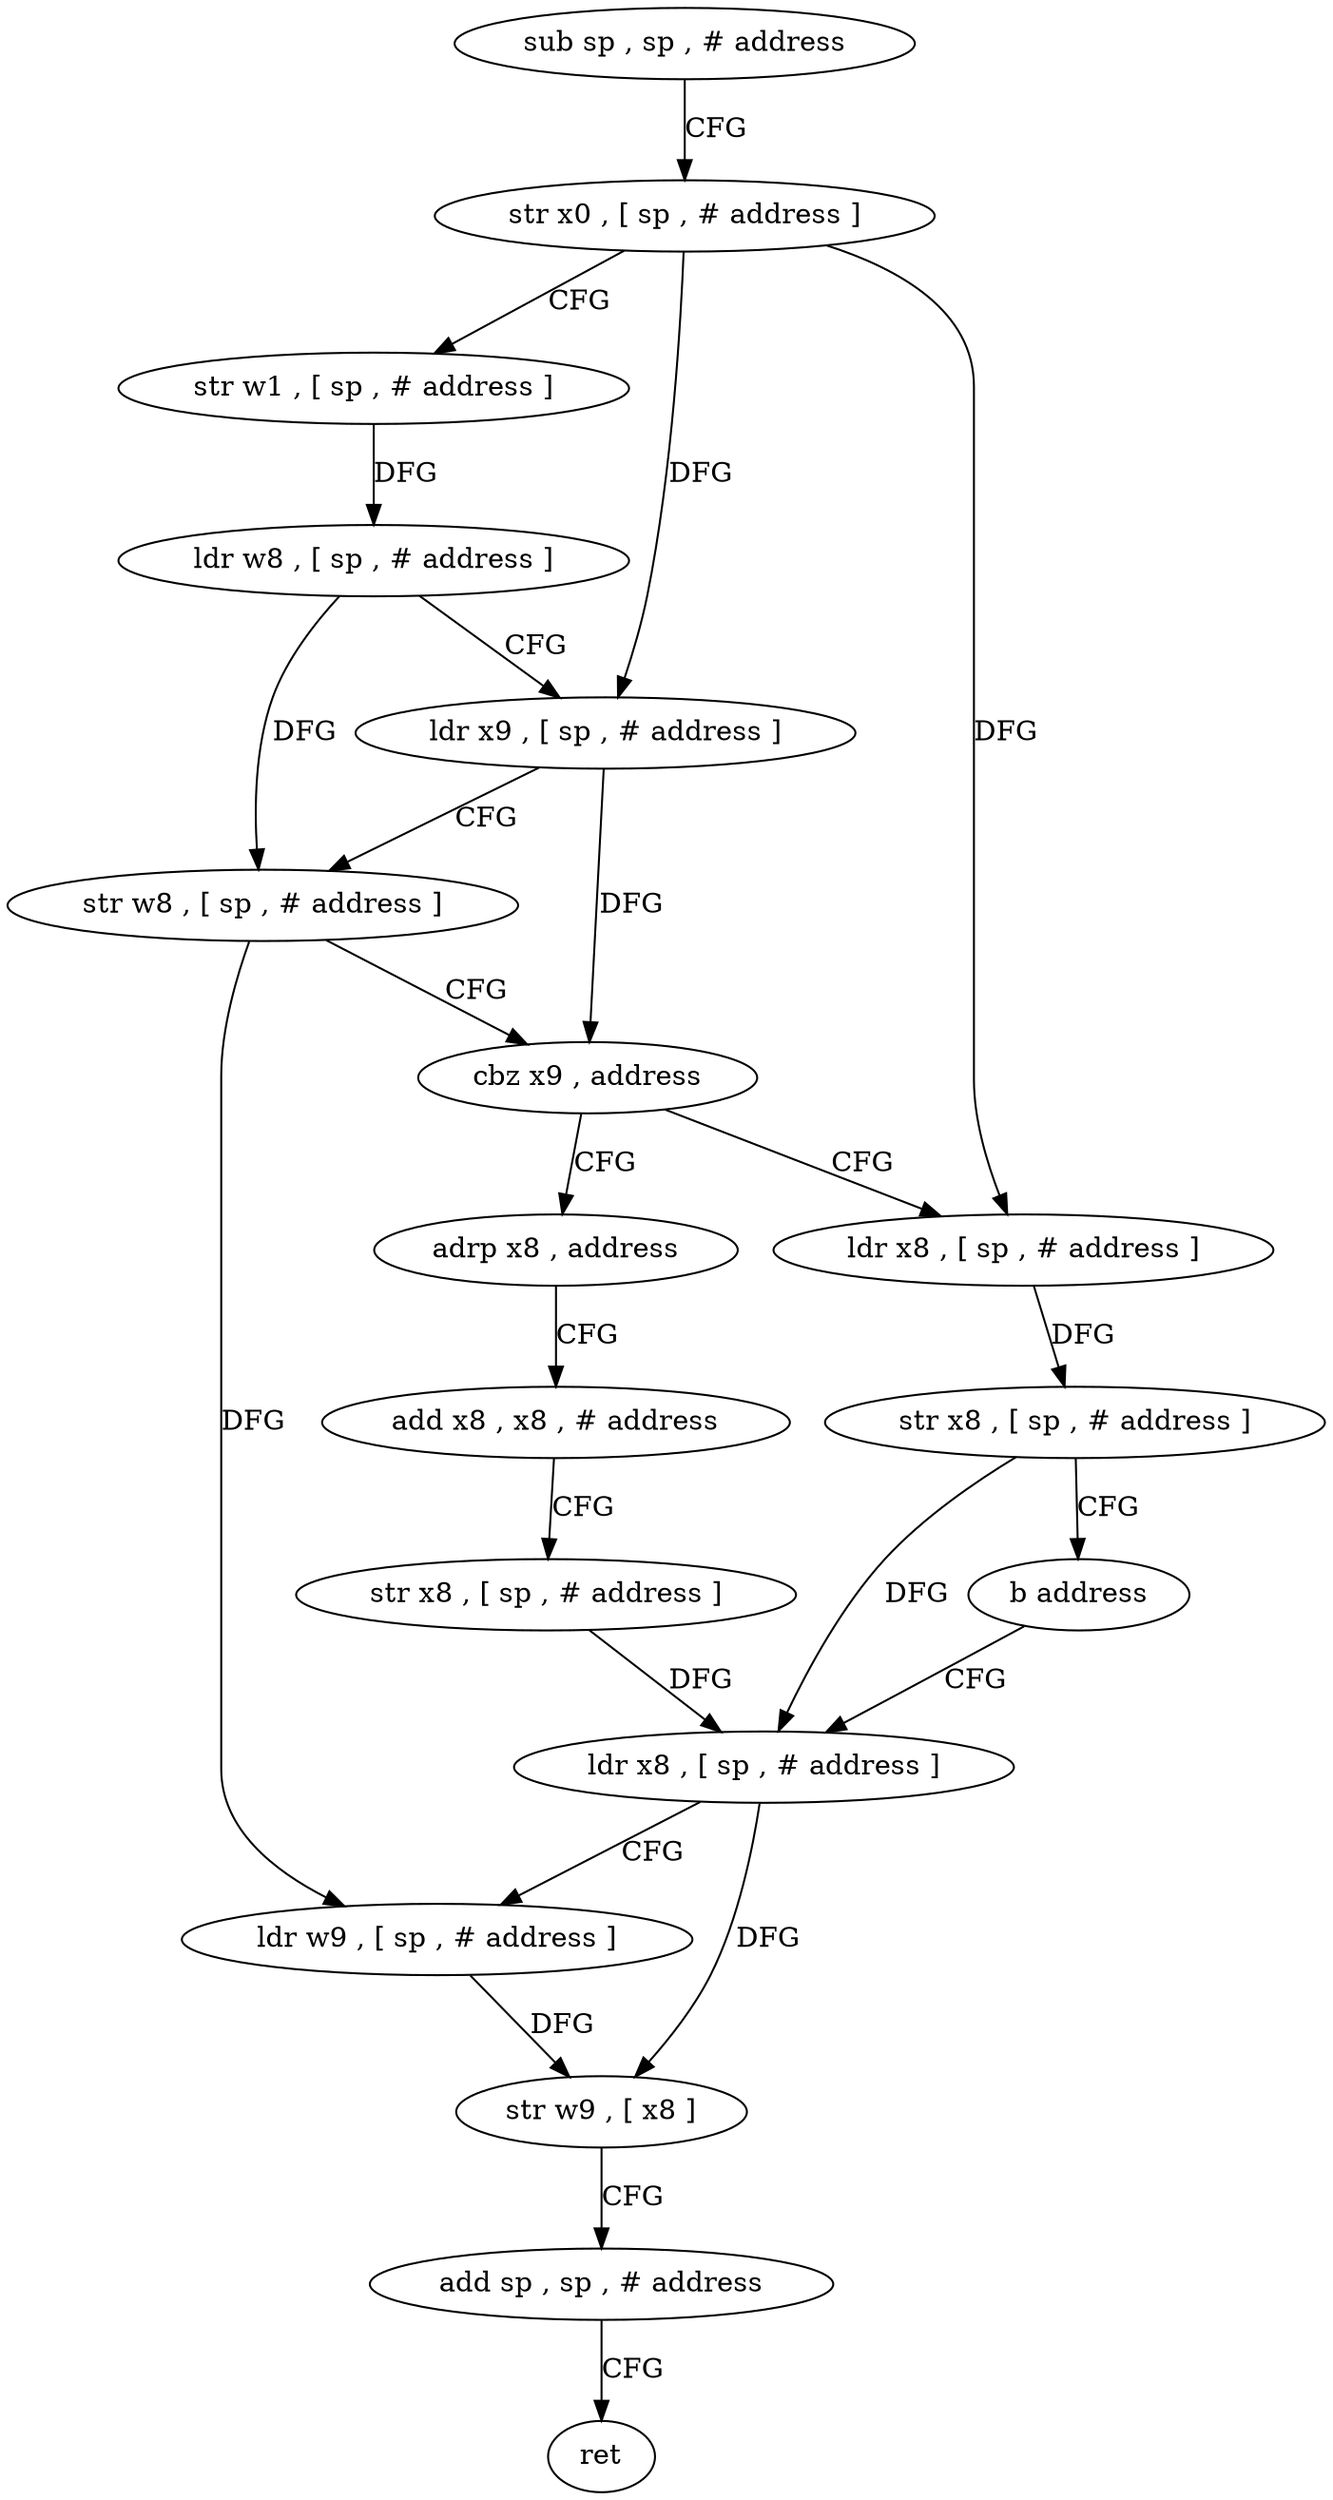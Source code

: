 digraph "func" {
"4218408" [label = "sub sp , sp , # address" ]
"4218412" [label = "str x0 , [ sp , # address ]" ]
"4218416" [label = "str w1 , [ sp , # address ]" ]
"4218420" [label = "ldr w8 , [ sp , # address ]" ]
"4218424" [label = "ldr x9 , [ sp , # address ]" ]
"4218428" [label = "str w8 , [ sp , # address ]" ]
"4218432" [label = "cbz x9 , address" ]
"4218448" [label = "adrp x8 , address" ]
"4218436" [label = "ldr x8 , [ sp , # address ]" ]
"4218452" [label = "add x8 , x8 , # address" ]
"4218456" [label = "str x8 , [ sp , # address ]" ]
"4218460" [label = "ldr x8 , [ sp , # address ]" ]
"4218440" [label = "str x8 , [ sp , # address ]" ]
"4218444" [label = "b address" ]
"4218464" [label = "ldr w9 , [ sp , # address ]" ]
"4218468" [label = "str w9 , [ x8 ]" ]
"4218472" [label = "add sp , sp , # address" ]
"4218476" [label = "ret" ]
"4218408" -> "4218412" [ label = "CFG" ]
"4218412" -> "4218416" [ label = "CFG" ]
"4218412" -> "4218424" [ label = "DFG" ]
"4218412" -> "4218436" [ label = "DFG" ]
"4218416" -> "4218420" [ label = "DFG" ]
"4218420" -> "4218424" [ label = "CFG" ]
"4218420" -> "4218428" [ label = "DFG" ]
"4218424" -> "4218428" [ label = "CFG" ]
"4218424" -> "4218432" [ label = "DFG" ]
"4218428" -> "4218432" [ label = "CFG" ]
"4218428" -> "4218464" [ label = "DFG" ]
"4218432" -> "4218448" [ label = "CFG" ]
"4218432" -> "4218436" [ label = "CFG" ]
"4218448" -> "4218452" [ label = "CFG" ]
"4218436" -> "4218440" [ label = "DFG" ]
"4218452" -> "4218456" [ label = "CFG" ]
"4218456" -> "4218460" [ label = "DFG" ]
"4218460" -> "4218464" [ label = "CFG" ]
"4218460" -> "4218468" [ label = "DFG" ]
"4218440" -> "4218444" [ label = "CFG" ]
"4218440" -> "4218460" [ label = "DFG" ]
"4218444" -> "4218460" [ label = "CFG" ]
"4218464" -> "4218468" [ label = "DFG" ]
"4218468" -> "4218472" [ label = "CFG" ]
"4218472" -> "4218476" [ label = "CFG" ]
}
